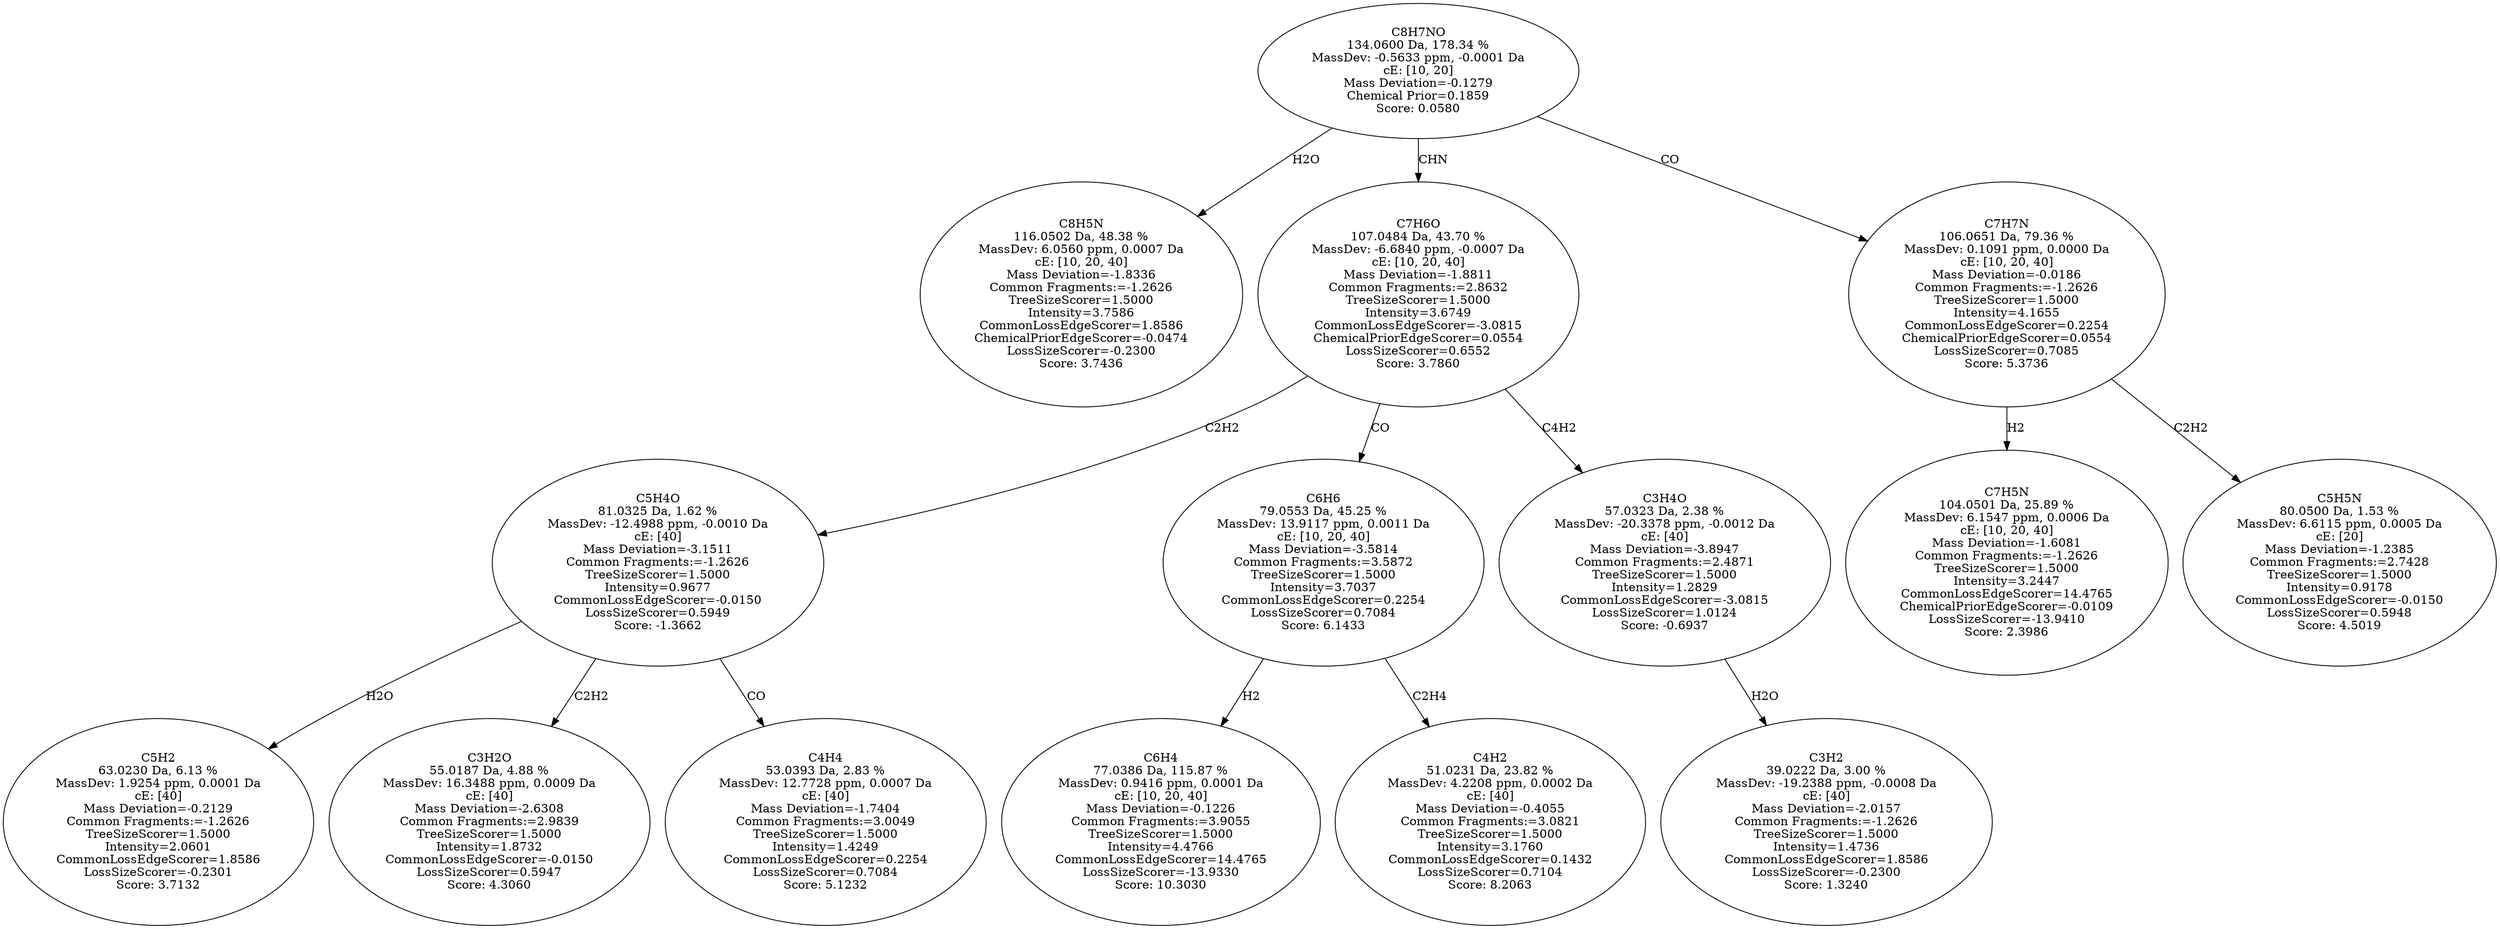 strict digraph {
v1 [label="C8H5N\n116.0502 Da, 48.38 %\nMassDev: 6.0560 ppm, 0.0007 Da\ncE: [10, 20, 40]\nMass Deviation=-1.8336\nCommon Fragments:=-1.2626\nTreeSizeScorer=1.5000\nIntensity=3.7586\nCommonLossEdgeScorer=1.8586\nChemicalPriorEdgeScorer=-0.0474\nLossSizeScorer=-0.2300\nScore: 3.7436"];
v2 [label="C5H2\n63.0230 Da, 6.13 %\nMassDev: 1.9254 ppm, 0.0001 Da\ncE: [40]\nMass Deviation=-0.2129\nCommon Fragments:=-1.2626\nTreeSizeScorer=1.5000\nIntensity=2.0601\nCommonLossEdgeScorer=1.8586\nLossSizeScorer=-0.2301\nScore: 3.7132"];
v3 [label="C3H2O\n55.0187 Da, 4.88 %\nMassDev: 16.3488 ppm, 0.0009 Da\ncE: [40]\nMass Deviation=-2.6308\nCommon Fragments:=2.9839\nTreeSizeScorer=1.5000\nIntensity=1.8732\nCommonLossEdgeScorer=-0.0150\nLossSizeScorer=0.5947\nScore: 4.3060"];
v4 [label="C4H4\n53.0393 Da, 2.83 %\nMassDev: 12.7728 ppm, 0.0007 Da\ncE: [40]\nMass Deviation=-1.7404\nCommon Fragments:=3.0049\nTreeSizeScorer=1.5000\nIntensity=1.4249\nCommonLossEdgeScorer=0.2254\nLossSizeScorer=0.7084\nScore: 5.1232"];
v5 [label="C5H4O\n81.0325 Da, 1.62 %\nMassDev: -12.4988 ppm, -0.0010 Da\ncE: [40]\nMass Deviation=-3.1511\nCommon Fragments:=-1.2626\nTreeSizeScorer=1.5000\nIntensity=0.9677\nCommonLossEdgeScorer=-0.0150\nLossSizeScorer=0.5949\nScore: -1.3662"];
v6 [label="C6H4\n77.0386 Da, 115.87 %\nMassDev: 0.9416 ppm, 0.0001 Da\ncE: [10, 20, 40]\nMass Deviation=-0.1226\nCommon Fragments:=3.9055\nTreeSizeScorer=1.5000\nIntensity=4.4766\nCommonLossEdgeScorer=14.4765\nLossSizeScorer=-13.9330\nScore: 10.3030"];
v7 [label="C4H2\n51.0231 Da, 23.82 %\nMassDev: 4.2208 ppm, 0.0002 Da\ncE: [40]\nMass Deviation=-0.4055\nCommon Fragments:=3.0821\nTreeSizeScorer=1.5000\nIntensity=3.1760\nCommonLossEdgeScorer=0.1432\nLossSizeScorer=0.7104\nScore: 8.2063"];
v8 [label="C6H6\n79.0553 Da, 45.25 %\nMassDev: 13.9117 ppm, 0.0011 Da\ncE: [10, 20, 40]\nMass Deviation=-3.5814\nCommon Fragments:=3.5872\nTreeSizeScorer=1.5000\nIntensity=3.7037\nCommonLossEdgeScorer=0.2254\nLossSizeScorer=0.7084\nScore: 6.1433"];
v9 [label="C3H2\n39.0222 Da, 3.00 %\nMassDev: -19.2388 ppm, -0.0008 Da\ncE: [40]\nMass Deviation=-2.0157\nCommon Fragments:=-1.2626\nTreeSizeScorer=1.5000\nIntensity=1.4736\nCommonLossEdgeScorer=1.8586\nLossSizeScorer=-0.2300\nScore: 1.3240"];
v10 [label="C3H4O\n57.0323 Da, 2.38 %\nMassDev: -20.3378 ppm, -0.0012 Da\ncE: [40]\nMass Deviation=-3.8947\nCommon Fragments:=2.4871\nTreeSizeScorer=1.5000\nIntensity=1.2829\nCommonLossEdgeScorer=-3.0815\nLossSizeScorer=1.0124\nScore: -0.6937"];
v11 [label="C7H6O\n107.0484 Da, 43.70 %\nMassDev: -6.6840 ppm, -0.0007 Da\ncE: [10, 20, 40]\nMass Deviation=-1.8811\nCommon Fragments:=2.8632\nTreeSizeScorer=1.5000\nIntensity=3.6749\nCommonLossEdgeScorer=-3.0815\nChemicalPriorEdgeScorer=0.0554\nLossSizeScorer=0.6552\nScore: 3.7860"];
v12 [label="C7H5N\n104.0501 Da, 25.89 %\nMassDev: 6.1547 ppm, 0.0006 Da\ncE: [10, 20, 40]\nMass Deviation=-1.6081\nCommon Fragments:=-1.2626\nTreeSizeScorer=1.5000\nIntensity=3.2447\nCommonLossEdgeScorer=14.4765\nChemicalPriorEdgeScorer=-0.0109\nLossSizeScorer=-13.9410\nScore: 2.3986"];
v13 [label="C5H5N\n80.0500 Da, 1.53 %\nMassDev: 6.6115 ppm, 0.0005 Da\ncE: [20]\nMass Deviation=-1.2385\nCommon Fragments:=2.7428\nTreeSizeScorer=1.5000\nIntensity=0.9178\nCommonLossEdgeScorer=-0.0150\nLossSizeScorer=0.5948\nScore: 4.5019"];
v14 [label="C7H7N\n106.0651 Da, 79.36 %\nMassDev: 0.1091 ppm, 0.0000 Da\ncE: [10, 20, 40]\nMass Deviation=-0.0186\nCommon Fragments:=-1.2626\nTreeSizeScorer=1.5000\nIntensity=4.1655\nCommonLossEdgeScorer=0.2254\nChemicalPriorEdgeScorer=0.0554\nLossSizeScorer=0.7085\nScore: 5.3736"];
v15 [label="C8H7NO\n134.0600 Da, 178.34 %\nMassDev: -0.5633 ppm, -0.0001 Da\ncE: [10, 20]\nMass Deviation=-0.1279\nChemical Prior=0.1859\nScore: 0.0580"];
v15 -> v1 [label="H2O"];
v5 -> v2 [label="H2O"];
v5 -> v3 [label="C2H2"];
v5 -> v4 [label="CO"];
v11 -> v5 [label="C2H2"];
v8 -> v6 [label="H2"];
v8 -> v7 [label="C2H4"];
v11 -> v8 [label="CO"];
v10 -> v9 [label="H2O"];
v11 -> v10 [label="C4H2"];
v15 -> v11 [label="CHN"];
v14 -> v12 [label="H2"];
v14 -> v13 [label="C2H2"];
v15 -> v14 [label="CO"];
}